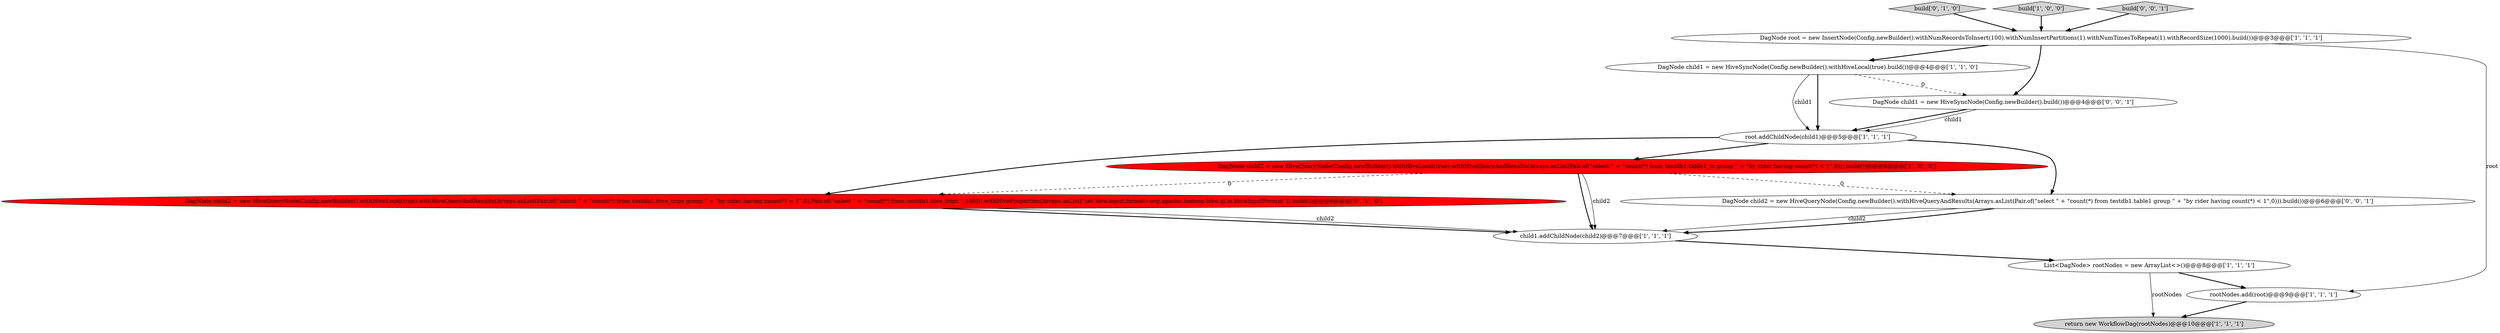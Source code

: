 digraph {
7 [style = filled, label = "root.addChildNode(child1)@@@5@@@['1', '1', '1']", fillcolor = white, shape = ellipse image = "AAA0AAABBB1BBB"];
10 [style = filled, label = "DagNode child2 = new HiveQueryNode(Config.newBuilder().withHiveLocal(true).withHiveQueryAndResults(Arrays.asList(Pair.of(\"select \" + \"count(*) from testdb1.hive_trips group \" + \"by rider having count(*) < 1\",0),Pair.of(\"select \" + \"count(*) from testdb1.hive_trips \",100))).withHiveProperties(Arrays.asList(\"set hive.input.format=org.apache.hadoop.hive.ql.io.HiveInputFormat\")).build())@@@6@@@['0', '1', '0']", fillcolor = red, shape = ellipse image = "AAA1AAABBB2BBB"];
8 [style = filled, label = "return new WorkflowDag(rootNodes)@@@10@@@['1', '1', '1']", fillcolor = lightgray, shape = ellipse image = "AAA0AAABBB1BBB"];
9 [style = filled, label = "build['0', '1', '0']", fillcolor = lightgray, shape = diamond image = "AAA0AAABBB2BBB"];
4 [style = filled, label = "List<DagNode> rootNodes = new ArrayList<>()@@@8@@@['1', '1', '1']", fillcolor = white, shape = ellipse image = "AAA0AAABBB1BBB"];
2 [style = filled, label = "DagNode child1 = new HiveSyncNode(Config.newBuilder().withHiveLocal(true).build())@@@4@@@['1', '1', '0']", fillcolor = white, shape = ellipse image = "AAA0AAABBB1BBB"];
1 [style = filled, label = "rootNodes.add(root)@@@9@@@['1', '1', '1']", fillcolor = white, shape = ellipse image = "AAA0AAABBB1BBB"];
6 [style = filled, label = "build['1', '0', '0']", fillcolor = lightgray, shape = diamond image = "AAA0AAABBB1BBB"];
13 [style = filled, label = "DagNode child1 = new HiveSyncNode(Config.newBuilder().build())@@@4@@@['0', '0', '1']", fillcolor = white, shape = ellipse image = "AAA0AAABBB3BBB"];
12 [style = filled, label = "build['0', '0', '1']", fillcolor = lightgray, shape = diamond image = "AAA0AAABBB3BBB"];
0 [style = filled, label = "DagNode root = new InsertNode(Config.newBuilder().withNumRecordsToInsert(100).withNumInsertPartitions(1).withNumTimesToRepeat(1).withRecordSize(1000).build())@@@3@@@['1', '1', '1']", fillcolor = white, shape = ellipse image = "AAA0AAABBB1BBB"];
5 [style = filled, label = "DagNode child2 = new HiveQueryNode(Config.newBuilder().withHiveLocal(true).withHiveQueryAndResults(Arrays.asList(Pair.of(\"select \" + \"count(*) from testdb1.table1_rt group \" + \"by rider having count(*) < 1\",0))).build())@@@6@@@['1', '0', '0']", fillcolor = red, shape = ellipse image = "AAA1AAABBB1BBB"];
11 [style = filled, label = "DagNode child2 = new HiveQueryNode(Config.newBuilder().withHiveQueryAndResults(Arrays.asList(Pair.of(\"select \" + \"count(*) from testdb1.table1 group \" + \"by rider having count(*) < 1\",0))).build())@@@6@@@['0', '0', '1']", fillcolor = white, shape = ellipse image = "AAA0AAABBB3BBB"];
3 [style = filled, label = "child1.addChildNode(child2)@@@7@@@['1', '1', '1']", fillcolor = white, shape = ellipse image = "AAA0AAABBB1BBB"];
5->3 [style = bold, label=""];
2->7 [style = solid, label="child1"];
7->11 [style = bold, label=""];
1->8 [style = bold, label=""];
9->0 [style = bold, label=""];
0->13 [style = bold, label=""];
7->10 [style = bold, label=""];
5->3 [style = solid, label="child2"];
0->2 [style = bold, label=""];
0->1 [style = solid, label="root"];
10->3 [style = bold, label=""];
6->0 [style = bold, label=""];
12->0 [style = bold, label=""];
3->4 [style = bold, label=""];
11->3 [style = solid, label="child2"];
7->5 [style = bold, label=""];
4->8 [style = solid, label="rootNodes"];
5->10 [style = dashed, label="0"];
5->11 [style = dashed, label="0"];
11->3 [style = bold, label=""];
13->7 [style = bold, label=""];
2->13 [style = dashed, label="0"];
10->3 [style = solid, label="child2"];
4->1 [style = bold, label=""];
2->7 [style = bold, label=""];
13->7 [style = solid, label="child1"];
}
